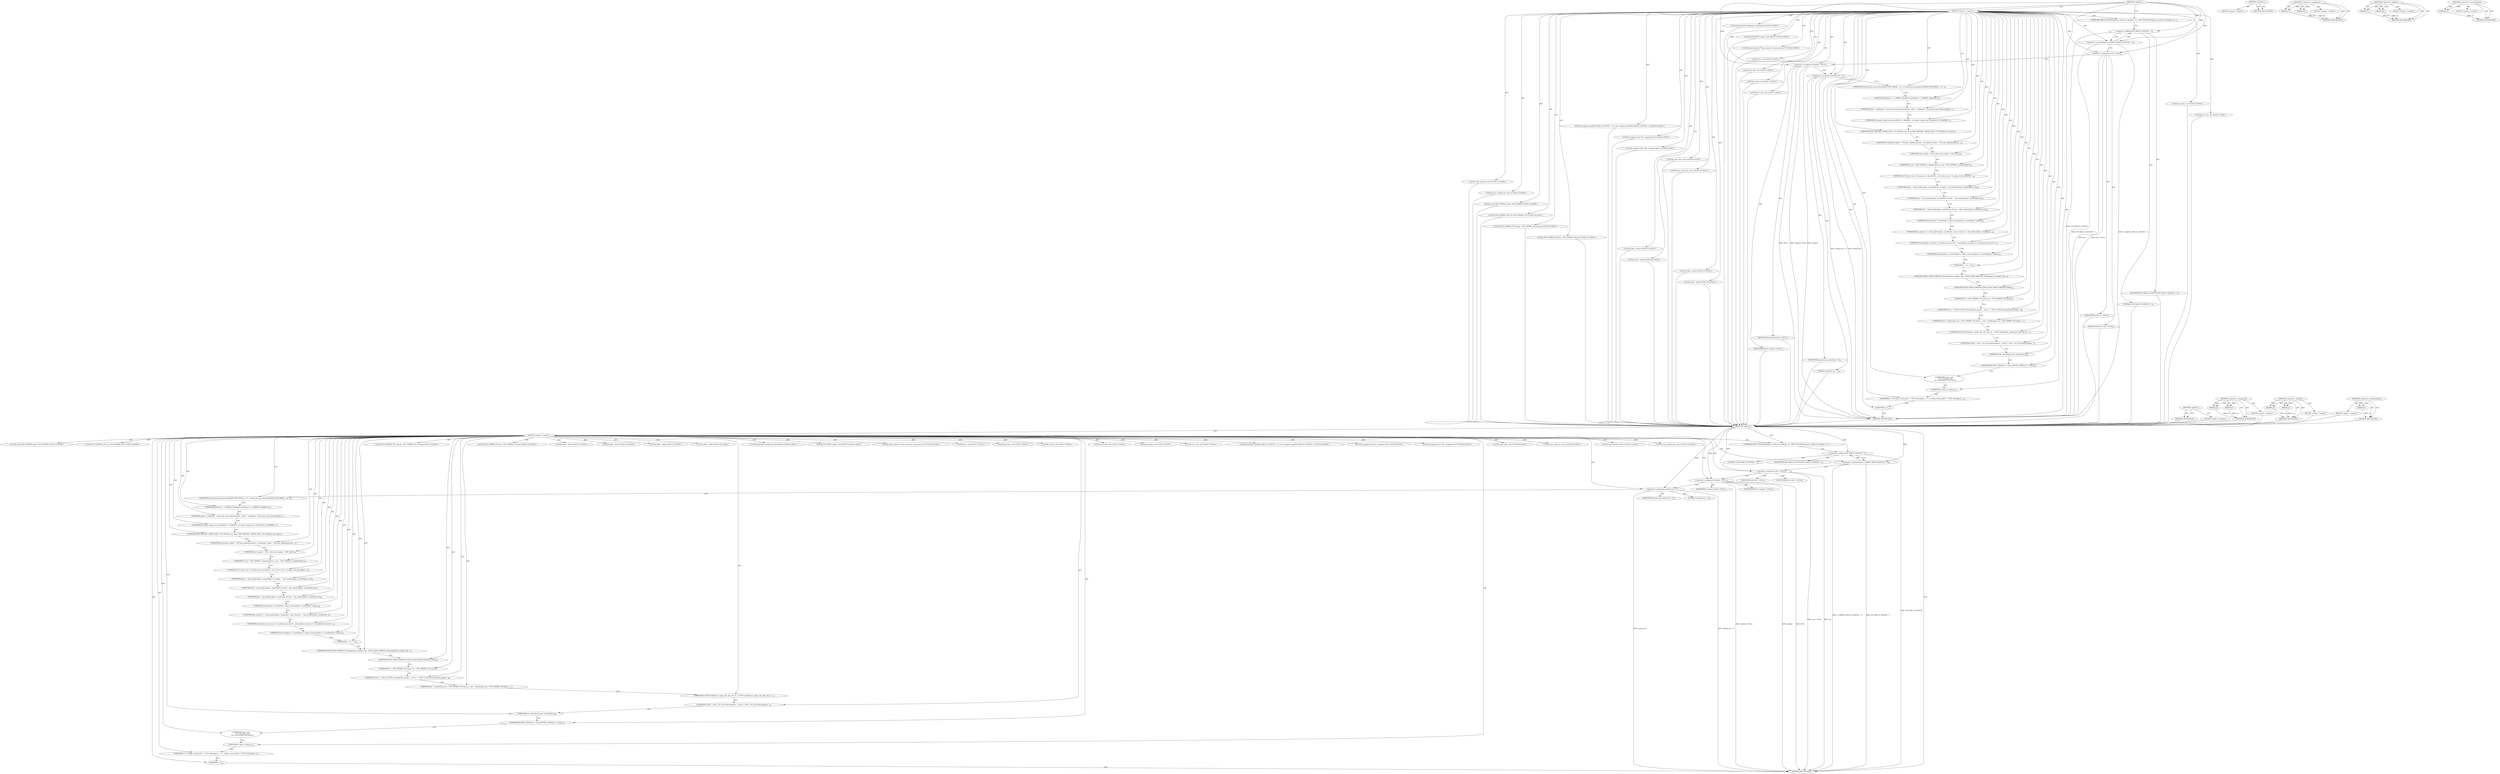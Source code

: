 digraph "&lt;operator&gt;.arrayInitializer" {
vulnerable_6 [label=<(METHOD,&lt;global&gt;)<SUB>1</SUB>>];
vulnerable_7 [label=<(BLOCK,&lt;empty&gt;,&lt;empty&gt;)<SUB>1</SUB>>];
vulnerable_8 [label=<(UNKNOWN,PHP_FUNCTION(openssl_seal)
{
	zval *pubkeys, *p...,PHP_FUNCTION(openssl_seal)
{
	zval *pubkeys, *p...)<SUB>1</SUB>>];
vulnerable_9 [label="<(LOCAL,HashTable* pubkeysht: HashTable*)<SUB>4</SUB>>"];
vulnerable_10 [label="<(LOCAL,EVP_PKEY** pkeys: EVP_PKEY**)<SUB>5</SUB>>"];
vulnerable_11 [label="<(LOCAL,zend_resource** key_resources: zend_resource**)<SUB>6</SUB>>"];
vulnerable_12 [label="<(LOCAL,int i: int)<SUB>7</SUB>>"];
vulnerable_13 [label="<(LOCAL,int len1: int)<SUB>7</SUB>>"];
vulnerable_14 [label="<(LOCAL,int len2: int)<SUB>7</SUB>>"];
vulnerable_15 [label="<(LOCAL,int* eksl: int*)<SUB>7</SUB>>"];
vulnerable_16 [label="<(LOCAL,int nkeys: int)<SUB>7</SUB>>"];
vulnerable_17 [label="<(LOCAL,int iv_len: int)<SUB>7</SUB>>"];
vulnerable_18 [label="<(LOCAL,unsigned char[EVP_MAX_IV_LENGTH + 1] iv_buf: unsigned char[EVP_MAX_IV_LENGTH + 1])<SUB>8</SUB>>"];
vulnerable_19 [label="<(LOCAL,unsigned char* buf: unsigned char*)<SUB>8</SUB>>"];
vulnerable_20 [label="<(LOCAL,unsigned char** eks: unsigned char**)<SUB>8</SUB>>"];
vulnerable_21 [label=<(&lt;operator&gt;.arrayInitializer,iv_buf[EVP_MAX_IV_LENGTH + 1])<SUB>8</SUB>>];
vulnerable_22 [label=<(&lt;operator&gt;.addition,EVP_MAX_IV_LENGTH + 1)<SUB>8</SUB>>];
vulnerable_23 [label=<(IDENTIFIER,EVP_MAX_IV_LENGTH,EVP_MAX_IV_LENGTH + 1)<SUB>8</SUB>>];
vulnerable_24 [label=<(LITERAL,1,EVP_MAX_IV_LENGTH + 1)<SUB>8</SUB>>];
vulnerable_25 [label=<(&lt;operator&gt;.assignment,*buf = NULL)<SUB>8</SUB>>];
vulnerable_26 [label=<(IDENTIFIER,buf,*buf = NULL)<SUB>8</SUB>>];
vulnerable_27 [label=<(IDENTIFIER,NULL,*buf = NULL)<SUB>8</SUB>>];
vulnerable_28 [label="<(LOCAL,char* data: char*)<SUB>9</SUB>>"];
vulnerable_29 [label="<(LOCAL,size_t data_len: size_t)<SUB>10</SUB>>"];
vulnerable_30 [label="<(LOCAL,char* method: char*)<SUB>11</SUB>>"];
vulnerable_31 [label=<(&lt;operator&gt;.assignment,*method =NULL)<SUB>11</SUB>>];
vulnerable_32 [label=<(IDENTIFIER,method,*method =NULL)<SUB>11</SUB>>];
vulnerable_33 [label=<(IDENTIFIER,NULL,*method =NULL)<SUB>11</SUB>>];
vulnerable_34 [label="<(LOCAL,size_t method_len: size_t)<SUB>12</SUB>>"];
vulnerable_35 [label=<(&lt;operator&gt;.assignment,method_len = 0)<SUB>12</SUB>>];
vulnerable_36 [label=<(IDENTIFIER,method_len,method_len = 0)<SUB>12</SUB>>];
vulnerable_37 [label=<(LITERAL,0,method_len = 0)<SUB>12</SUB>>];
vulnerable_38 [label="<(LOCAL,const EVP_CIPHER* cipher: EVP_CIPHER*)<SUB>13</SUB>>"];
vulnerable_39 [label="<(LOCAL,EVP_CIPHER_CTX* ctx: EVP_CIPHER_CTX*)<SUB>14</SUB>>"];
vulnerable_40 [label=<(UNKNOWN,if (zend_parse_parameters(ZEND_NUM_ARGS(), &quot;sz/...,if (zend_parse_parameters(ZEND_NUM_ARGS(), &quot;sz/...)<SUB>16</SUB>>];
vulnerable_41 [label=<(UNKNOWN,pubkeysht = Z_ARRVAL_P(pubkeys);,pubkeysht = Z_ARRVAL_P(pubkeys);)<SUB>20</SUB>>];
vulnerable_42 [label=<(UNKNOWN,nkeys = pubkeysht ? zend_hash_num_elements(pubk...,nkeys = pubkeysht ? zend_hash_num_elements(pubk...)<SUB>21</SUB>>];
vulnerable_43 [label=<(UNKNOWN,if (!nkeys) {
		php_error_docref(NULL, E_WARNIN...,if (!nkeys) {
		php_error_docref(NULL, E_WARNIN...)<SUB>22</SUB>>];
vulnerable_44 [label=<(UNKNOWN,PHP_OPENSSL_CHECK_SIZE_T_TO_INT(data_len, data);,PHP_OPENSSL_CHECK_SIZE_T_TO_INT(data_len, data);)<SUB>27</SUB>>];
vulnerable_45 [label=<(UNKNOWN,if (method) {
		cipher = EVP_get_cipherbyname(m...,if (method) {
		cipher = EVP_get_cipherbyname(m...)<SUB>29</SUB>>];
vulnerable_46 [label=<(UNKNOWN,else {
		cipher = EVP_rc4();
	},else {
		cipher = EVP_rc4();
	})<SUB>35</SUB>>];
vulnerable_47 [label=<(UNKNOWN,iv_len = EVP_CIPHER_iv_length(cipher);,iv_len = EVP_CIPHER_iv_length(cipher);)<SUB>39</SUB>>];
vulnerable_48 [label=<(UNKNOWN,if (!iv &amp;&amp; iv_len &gt; 0) {
		php_error_docref(NUL...,if (!iv &amp;&amp; iv_len &gt; 0) {
		php_error_docref(NUL...)<SUB>40</SUB>>];
vulnerable_49 [label=<(UNKNOWN,pkeys = safe_emalloc(nkeys, sizeof(*pkeys), 0);,pkeys = safe_emalloc(nkeys, sizeof(*pkeys), 0);)<SUB>46</SUB>>];
vulnerable_50 [label=<(UNKNOWN,eksl = safe_emalloc(nkeys, sizeof(*eksl), 0);,eksl = safe_emalloc(nkeys, sizeof(*eksl), 0);)<SUB>47</SUB>>];
vulnerable_51 [label=<(UNKNOWN,eks = safe_emalloc(nkeys, sizeof(*eks), 0);,eks = safe_emalloc(nkeys, sizeof(*eks), 0);)<SUB>48</SUB>>];
vulnerable_52 [label=<(UNKNOWN,memset(eks, 0, sizeof(*eks) * nkeys);,memset(eks, 0, sizeof(*eks) * nkeys);)<SUB>49</SUB>>];
vulnerable_53 [label=<(UNKNOWN,key_resources = safe_emalloc(nkeys, sizeof(zend...,key_resources = safe_emalloc(nkeys, sizeof(zend...)<SUB>50</SUB>>];
vulnerable_54 [label=<(UNKNOWN,memset(key_resources, 0, sizeof(zend_resource*)...,memset(key_resources, 0, sizeof(zend_resource*)...)<SUB>51</SUB>>];
vulnerable_55 [label=<(UNKNOWN,memset(pkeys, 0, sizeof(*pkeys) * nkeys);,memset(pkeys, 0, sizeof(*pkeys) * nkeys);)<SUB>52</SUB>>];
vulnerable_56 [label=<(UNKNOWN,i = 0;,i = 0;)<SUB>55</SUB>>];
vulnerable_57 [label=<(UNKNOWN,ZEND_HASH_FOREACH_VAL(pubkeysht, pubkey) {
		pk...,ZEND_HASH_FOREACH_VAL(pubkeysht, pubkey) {
		pk...)<SUB>56</SUB>>];
vulnerable_58 [label=<(UNKNOWN,ZEND_HASH_FOREACH_END();,ZEND_HASH_FOREACH_END();)<SUB>65</SUB>>];
vulnerable_59 [label=<(UNKNOWN,ctx = EVP_CIPHER_CTX_new();,ctx = EVP_CIPHER_CTX_new();)<SUB>67</SUB>>];
vulnerable_60 [label=<(UNKNOWN,if (ctx == NULL || !EVP_EncryptInit(ctx,cipher,...,if (ctx == NULL || !EVP_EncryptInit(ctx,cipher,...)<SUB>68</SUB>>];
vulnerable_61 [label=<(UNKNOWN,buf = emalloc(data_len + EVP_CIPHER_CTX_block_s...,buf = emalloc(data_len + EVP_CIPHER_CTX_block_s...)<SUB>75</SUB>>];
vulnerable_62 [label="<(LOCAL,EVP_CIPHER_CTX_cleanup : EVP_CIPHER_CTX_cleanup)<SUB>76</SUB>>"];
vulnerable_63 [label=<(UNKNOWN,if (!EVP_SealInit(ctx, cipher, eks, eksl, &amp;iv_b...,if (!EVP_SealInit(ctx, cipher, eks, eksl, &amp;iv_b...)<SUB>78</SUB>>];
vulnerable_64 [label=<(UNKNOWN,if (len1 + len2 &gt; 0) {
		zval_dtor(sealdata);
	...,if (len1 + len2 &gt; 0) {
		zval_dtor(sealdata);
	...)<SUB>87</SUB>>];
vulnerable_65 [label=<(UNKNOWN,else {
		efree(buf);
	},else {
		efree(buf);
	})<SUB>106</SUB>>];
vulnerable_66 [label=<(UNKNOWN,RETVAL_LONG(len1 + len2);,RETVAL_LONG(len1 + len2);)<SUB>109</SUB>>];
vulnerable_67 [label="<(LOCAL,EVP_CIPHER_CTX_free : EVP_CIPHER_CTX_free)<SUB>110</SUB>>"];
vulnerable_68 [label="<(UNKNOWN,clean_exit:
	for (i=0;,clean_exit:
	for (i=0;)<SUB>112</SUB>>"];
vulnerable_69 [label=<(UNKNOWN,i&lt;nkeys;,i&lt;nkeys;)<SUB>113</SUB>>];
vulnerable_70 [label=<(UNKNOWN,i++) {
		if (key_resources[i] == NULL &amp;&amp; pkeys[...,i++) {
		if (key_resources[i] == NULL &amp;&amp; pkeys[...)<SUB>113</SUB>>];
vulnerable_71 [label="<(LOCAL,efree : efree)<SUB>121</SUB>>"];
vulnerable_72 [label="<(LOCAL,efree : efree)<SUB>122</SUB>>"];
vulnerable_73 [label="<(LOCAL,efree : efree)<SUB>123</SUB>>"];
vulnerable_74 [label="<(LOCAL,efree : efree)<SUB>124</SUB>>"];
vulnerable_75 [label=<(UNKNOWN,},})<SUB>125</SUB>>];
vulnerable_76 [label=<(METHOD_RETURN,ANY)<SUB>1</SUB>>];
vulnerable_111 [label=<(METHOD,&lt;global&gt;)<SUB>1</SUB>>];
vulnerable_112 [label=<(BLOCK,&lt;empty&gt;,&lt;empty&gt;)>];
vulnerable_113 [label=<(METHOD_RETURN,ANY)>];
vulnerable_126 [label=<(METHOD,&lt;operator&gt;.assignment)>];
vulnerable_127 [label=<(PARAM,p1)>];
vulnerable_128 [label=<(PARAM,p2)>];
vulnerable_129 [label=<(BLOCK,&lt;empty&gt;,&lt;empty&gt;)>];
vulnerable_130 [label=<(METHOD_RETURN,ANY)>];
vulnerable_121 [label=<(METHOD,&lt;operator&gt;.addition)>];
vulnerable_122 [label=<(PARAM,p1)>];
vulnerable_123 [label=<(PARAM,p2)>];
vulnerable_124 [label=<(BLOCK,&lt;empty&gt;,&lt;empty&gt;)>];
vulnerable_125 [label=<(METHOD_RETURN,ANY)>];
vulnerable_117 [label=<(METHOD,&lt;operator&gt;.arrayInitializer)>];
vulnerable_118 [label=<(PARAM,p1)>];
vulnerable_119 [label=<(BLOCK,&lt;empty&gt;,&lt;empty&gt;)>];
vulnerable_120 [label=<(METHOD_RETURN,ANY)>];
fixed_6 [label=<(METHOD,&lt;global&gt;)<SUB>1</SUB>>];
fixed_7 [label=<(BLOCK,&lt;empty&gt;,&lt;empty&gt;)<SUB>1</SUB>>];
fixed_8 [label=<(UNKNOWN,PHP_FUNCTION(openssl_seal)
{
	zval *pubkeys, *p...,PHP_FUNCTION(openssl_seal)
{
	zval *pubkeys, *p...)<SUB>1</SUB>>];
fixed_9 [label="<(LOCAL,HashTable* pubkeysht: HashTable*)<SUB>4</SUB>>"];
fixed_10 [label="<(LOCAL,EVP_PKEY** pkeys: EVP_PKEY**)<SUB>5</SUB>>"];
fixed_11 [label="<(LOCAL,zend_resource** key_resources: zend_resource**)<SUB>6</SUB>>"];
fixed_12 [label="<(LOCAL,int i: int)<SUB>7</SUB>>"];
fixed_13 [label="<(LOCAL,int len1: int)<SUB>7</SUB>>"];
fixed_14 [label="<(LOCAL,int len2: int)<SUB>7</SUB>>"];
fixed_15 [label="<(LOCAL,int* eksl: int*)<SUB>7</SUB>>"];
fixed_16 [label="<(LOCAL,int nkeys: int)<SUB>7</SUB>>"];
fixed_17 [label="<(LOCAL,int iv_len: int)<SUB>7</SUB>>"];
fixed_18 [label="<(LOCAL,unsigned char[EVP_MAX_IV_LENGTH + 1] iv_buf: unsigned char[EVP_MAX_IV_LENGTH + 1])<SUB>8</SUB>>"];
fixed_19 [label="<(LOCAL,unsigned char* buf: unsigned char*)<SUB>8</SUB>>"];
fixed_20 [label="<(LOCAL,unsigned char** eks: unsigned char**)<SUB>8</SUB>>"];
fixed_21 [label=<(&lt;operator&gt;.arrayInitializer,iv_buf[EVP_MAX_IV_LENGTH + 1])<SUB>8</SUB>>];
fixed_22 [label=<(&lt;operator&gt;.addition,EVP_MAX_IV_LENGTH + 1)<SUB>8</SUB>>];
fixed_23 [label=<(IDENTIFIER,EVP_MAX_IV_LENGTH,EVP_MAX_IV_LENGTH + 1)<SUB>8</SUB>>];
fixed_24 [label=<(LITERAL,1,EVP_MAX_IV_LENGTH + 1)<SUB>8</SUB>>];
fixed_25 [label=<(&lt;operator&gt;.assignment,*buf = NULL)<SUB>8</SUB>>];
fixed_26 [label=<(IDENTIFIER,buf,*buf = NULL)<SUB>8</SUB>>];
fixed_27 [label=<(IDENTIFIER,NULL,*buf = NULL)<SUB>8</SUB>>];
fixed_28 [label="<(LOCAL,char* data: char*)<SUB>9</SUB>>"];
fixed_29 [label="<(LOCAL,size_t data_len: size_t)<SUB>10</SUB>>"];
fixed_30 [label="<(LOCAL,char* method: char*)<SUB>11</SUB>>"];
fixed_31 [label=<(&lt;operator&gt;.assignment,*method =NULL)<SUB>11</SUB>>];
fixed_32 [label=<(IDENTIFIER,method,*method =NULL)<SUB>11</SUB>>];
fixed_33 [label=<(IDENTIFIER,NULL,*method =NULL)<SUB>11</SUB>>];
fixed_34 [label="<(LOCAL,size_t method_len: size_t)<SUB>12</SUB>>"];
fixed_35 [label=<(&lt;operator&gt;.assignment,method_len = 0)<SUB>12</SUB>>];
fixed_36 [label=<(IDENTIFIER,method_len,method_len = 0)<SUB>12</SUB>>];
fixed_37 [label=<(LITERAL,0,method_len = 0)<SUB>12</SUB>>];
fixed_38 [label="<(LOCAL,const EVP_CIPHER* cipher: EVP_CIPHER*)<SUB>13</SUB>>"];
fixed_39 [label="<(LOCAL,EVP_CIPHER_CTX* ctx: EVP_CIPHER_CTX*)<SUB>14</SUB>>"];
fixed_40 [label=<(UNKNOWN,if (zend_parse_parameters(ZEND_NUM_ARGS(), &quot;sz/...,if (zend_parse_parameters(ZEND_NUM_ARGS(), &quot;sz/...)<SUB>16</SUB>>];
fixed_41 [label=<(UNKNOWN,pubkeysht = Z_ARRVAL_P(pubkeys);,pubkeysht = Z_ARRVAL_P(pubkeys);)<SUB>20</SUB>>];
fixed_42 [label=<(UNKNOWN,nkeys = pubkeysht ? zend_hash_num_elements(pubk...,nkeys = pubkeysht ? zend_hash_num_elements(pubk...)<SUB>21</SUB>>];
fixed_43 [label=<(UNKNOWN,if (!nkeys) {
		php_error_docref(NULL, E_WARNIN...,if (!nkeys) {
		php_error_docref(NULL, E_WARNIN...)<SUB>22</SUB>>];
fixed_44 [label=<(UNKNOWN,PHP_OPENSSL_CHECK_SIZE_T_TO_INT(data_len, data);,PHP_OPENSSL_CHECK_SIZE_T_TO_INT(data_len, data);)<SUB>27</SUB>>];
fixed_45 [label=<(UNKNOWN,if (method) {
		cipher = EVP_get_cipherbyname(m...,if (method) {
		cipher = EVP_get_cipherbyname(m...)<SUB>29</SUB>>];
fixed_46 [label=<(UNKNOWN,else {
		cipher = EVP_rc4();
	},else {
		cipher = EVP_rc4();
	})<SUB>35</SUB>>];
fixed_47 [label=<(UNKNOWN,iv_len = EVP_CIPHER_iv_length(cipher);,iv_len = EVP_CIPHER_iv_length(cipher);)<SUB>39</SUB>>];
fixed_48 [label=<(UNKNOWN,if (!iv &amp;&amp; iv_len &gt; 0) {
		php_error_docref(NUL...,if (!iv &amp;&amp; iv_len &gt; 0) {
		php_error_docref(NUL...)<SUB>40</SUB>>];
fixed_49 [label=<(UNKNOWN,pkeys = safe_emalloc(nkeys, sizeof(*pkeys), 0);,pkeys = safe_emalloc(nkeys, sizeof(*pkeys), 0);)<SUB>46</SUB>>];
fixed_50 [label=<(UNKNOWN,eksl = safe_emalloc(nkeys, sizeof(*eksl), 0);,eksl = safe_emalloc(nkeys, sizeof(*eksl), 0);)<SUB>47</SUB>>];
fixed_51 [label=<(UNKNOWN,eks = safe_emalloc(nkeys, sizeof(*eks), 0);,eks = safe_emalloc(nkeys, sizeof(*eks), 0);)<SUB>48</SUB>>];
fixed_52 [label=<(UNKNOWN,memset(eks, 0, sizeof(*eks) * nkeys);,memset(eks, 0, sizeof(*eks) * nkeys);)<SUB>49</SUB>>];
fixed_53 [label=<(UNKNOWN,key_resources = safe_emalloc(nkeys, sizeof(zend...,key_resources = safe_emalloc(nkeys, sizeof(zend...)<SUB>50</SUB>>];
fixed_54 [label=<(UNKNOWN,memset(key_resources, 0, sizeof(zend_resource*)...,memset(key_resources, 0, sizeof(zend_resource*)...)<SUB>51</SUB>>];
fixed_55 [label=<(UNKNOWN,memset(pkeys, 0, sizeof(*pkeys) * nkeys);,memset(pkeys, 0, sizeof(*pkeys) * nkeys);)<SUB>52</SUB>>];
fixed_56 [label=<(UNKNOWN,i = 0;,i = 0;)<SUB>55</SUB>>];
fixed_57 [label=<(UNKNOWN,ZEND_HASH_FOREACH_VAL(pubkeysht, pubkey) {
		pk...,ZEND_HASH_FOREACH_VAL(pubkeysht, pubkey) {
		pk...)<SUB>56</SUB>>];
fixed_58 [label=<(UNKNOWN,ZEND_HASH_FOREACH_END();,ZEND_HASH_FOREACH_END();)<SUB>65</SUB>>];
fixed_59 [label=<(UNKNOWN,ctx = EVP_CIPHER_CTX_new();,ctx = EVP_CIPHER_CTX_new();)<SUB>67</SUB>>];
fixed_60 [label=<(UNKNOWN,if (ctx == NULL || !EVP_EncryptInit(ctx,cipher,...,if (ctx == NULL || !EVP_EncryptInit(ctx,cipher,...)<SUB>68</SUB>>];
fixed_61 [label=<(UNKNOWN,buf = emalloc(data_len + EVP_CIPHER_CTX_block_s...,buf = emalloc(data_len + EVP_CIPHER_CTX_block_s...)<SUB>75</SUB>>];
fixed_62 [label="<(LOCAL,EVP_CIPHER_CTX_cleanup : EVP_CIPHER_CTX_cleanup)<SUB>76</SUB>>"];
fixed_63 [label=<(UNKNOWN,if (EVP_SealInit(ctx, cipher, eks, eksl, &amp;iv_bu...,if (EVP_SealInit(ctx, cipher, eks, eksl, &amp;iv_bu...)<SUB>78</SUB>>];
fixed_64 [label=<(UNKNOWN,if (len1 + len2 &gt; 0) {
		zval_dtor(sealdata);
	...,if (len1 + len2 &gt; 0) {
		zval_dtor(sealdata);
	...)<SUB>87</SUB>>];
fixed_65 [label=<(UNKNOWN,else {
		efree(buf);
	},else {
		efree(buf);
	})<SUB>106</SUB>>];
fixed_66 [label=<(UNKNOWN,RETVAL_LONG(len1 + len2);,RETVAL_LONG(len1 + len2);)<SUB>109</SUB>>];
fixed_67 [label="<(LOCAL,EVP_CIPHER_CTX_free : EVP_CIPHER_CTX_free)<SUB>110</SUB>>"];
fixed_68 [label="<(UNKNOWN,clean_exit:
	for (i=0;,clean_exit:
	for (i=0;)<SUB>112</SUB>>"];
fixed_69 [label=<(UNKNOWN,i&lt;nkeys;,i&lt;nkeys;)<SUB>113</SUB>>];
fixed_70 [label=<(UNKNOWN,i++) {
		if (key_resources[i] == NULL &amp;&amp; pkeys[...,i++) {
		if (key_resources[i] == NULL &amp;&amp; pkeys[...)<SUB>113</SUB>>];
fixed_71 [label="<(LOCAL,efree : efree)<SUB>121</SUB>>"];
fixed_72 [label="<(LOCAL,efree : efree)<SUB>122</SUB>>"];
fixed_73 [label="<(LOCAL,efree : efree)<SUB>123</SUB>>"];
fixed_74 [label="<(LOCAL,efree : efree)<SUB>124</SUB>>"];
fixed_75 [label=<(UNKNOWN,},})<SUB>125</SUB>>];
fixed_76 [label=<(METHOD_RETURN,ANY)<SUB>1</SUB>>];
fixed_111 [label=<(METHOD,&lt;global&gt;)<SUB>1</SUB>>];
fixed_112 [label=<(BLOCK,&lt;empty&gt;,&lt;empty&gt;)>];
fixed_113 [label=<(METHOD_RETURN,ANY)>];
fixed_126 [label=<(METHOD,&lt;operator&gt;.assignment)>];
fixed_127 [label=<(PARAM,p1)>];
fixed_128 [label=<(PARAM,p2)>];
fixed_129 [label=<(BLOCK,&lt;empty&gt;,&lt;empty&gt;)>];
fixed_130 [label=<(METHOD_RETURN,ANY)>];
fixed_121 [label=<(METHOD,&lt;operator&gt;.addition)>];
fixed_122 [label=<(PARAM,p1)>];
fixed_123 [label=<(PARAM,p2)>];
fixed_124 [label=<(BLOCK,&lt;empty&gt;,&lt;empty&gt;)>];
fixed_125 [label=<(METHOD_RETURN,ANY)>];
fixed_117 [label=<(METHOD,&lt;operator&gt;.arrayInitializer)>];
fixed_118 [label=<(PARAM,p1)>];
fixed_119 [label=<(BLOCK,&lt;empty&gt;,&lt;empty&gt;)>];
fixed_120 [label=<(METHOD_RETURN,ANY)>];
vulnerable_6 -> vulnerable_7  [key=0, label="AST: "];
vulnerable_6 -> vulnerable_76  [key=0, label="AST: "];
vulnerable_6 -> vulnerable_8  [key=0, label="CFG: "];
vulnerable_6 -> vulnerable_25  [key=0, label="DDG: "];
vulnerable_6 -> vulnerable_31  [key=0, label="DDG: "];
vulnerable_6 -> vulnerable_35  [key=0, label="DDG: "];
vulnerable_6 -> vulnerable_21  [key=0, label="DDG: "];
vulnerable_6 -> vulnerable_22  [key=0, label="DDG: "];
vulnerable_7 -> vulnerable_8  [key=0, label="AST: "];
vulnerable_7 -> vulnerable_9  [key=0, label="AST: "];
vulnerable_7 -> vulnerable_10  [key=0, label="AST: "];
vulnerable_7 -> vulnerable_11  [key=0, label="AST: "];
vulnerable_7 -> vulnerable_12  [key=0, label="AST: "];
vulnerable_7 -> vulnerable_13  [key=0, label="AST: "];
vulnerable_7 -> vulnerable_14  [key=0, label="AST: "];
vulnerable_7 -> vulnerable_15  [key=0, label="AST: "];
vulnerable_7 -> vulnerable_16  [key=0, label="AST: "];
vulnerable_7 -> vulnerable_17  [key=0, label="AST: "];
vulnerable_7 -> vulnerable_18  [key=0, label="AST: "];
vulnerable_7 -> vulnerable_19  [key=0, label="AST: "];
vulnerable_7 -> vulnerable_20  [key=0, label="AST: "];
vulnerable_7 -> vulnerable_21  [key=0, label="AST: "];
vulnerable_7 -> vulnerable_25  [key=0, label="AST: "];
vulnerable_7 -> vulnerable_28  [key=0, label="AST: "];
vulnerable_7 -> vulnerable_29  [key=0, label="AST: "];
vulnerable_7 -> vulnerable_30  [key=0, label="AST: "];
vulnerable_7 -> vulnerable_31  [key=0, label="AST: "];
vulnerable_7 -> vulnerable_34  [key=0, label="AST: "];
vulnerable_7 -> vulnerable_35  [key=0, label="AST: "];
vulnerable_7 -> vulnerable_38  [key=0, label="AST: "];
vulnerable_7 -> vulnerable_39  [key=0, label="AST: "];
vulnerable_7 -> vulnerable_40  [key=0, label="AST: "];
vulnerable_7 -> vulnerable_41  [key=0, label="AST: "];
vulnerable_7 -> vulnerable_42  [key=0, label="AST: "];
vulnerable_7 -> vulnerable_43  [key=0, label="AST: "];
vulnerable_7 -> vulnerable_44  [key=0, label="AST: "];
vulnerable_7 -> vulnerable_45  [key=0, label="AST: "];
vulnerable_7 -> vulnerable_46  [key=0, label="AST: "];
vulnerable_7 -> vulnerable_47  [key=0, label="AST: "];
vulnerable_7 -> vulnerable_48  [key=0, label="AST: "];
vulnerable_7 -> vulnerable_49  [key=0, label="AST: "];
vulnerable_7 -> vulnerable_50  [key=0, label="AST: "];
vulnerable_7 -> vulnerable_51  [key=0, label="AST: "];
vulnerable_7 -> vulnerable_52  [key=0, label="AST: "];
vulnerable_7 -> vulnerable_53  [key=0, label="AST: "];
vulnerable_7 -> vulnerable_54  [key=0, label="AST: "];
vulnerable_7 -> vulnerable_55  [key=0, label="AST: "];
vulnerable_7 -> vulnerable_56  [key=0, label="AST: "];
vulnerable_7 -> vulnerable_57  [key=0, label="AST: "];
vulnerable_7 -> vulnerable_58  [key=0, label="AST: "];
vulnerable_7 -> vulnerable_59  [key=0, label="AST: "];
vulnerable_7 -> vulnerable_60  [key=0, label="AST: "];
vulnerable_7 -> vulnerable_61  [key=0, label="AST: "];
vulnerable_7 -> vulnerable_62  [key=0, label="AST: "];
vulnerable_7 -> vulnerable_63  [key=0, label="AST: "];
vulnerable_7 -> vulnerable_64  [key=0, label="AST: "];
vulnerable_7 -> vulnerable_65  [key=0, label="AST: "];
vulnerable_7 -> vulnerable_66  [key=0, label="AST: "];
vulnerable_7 -> vulnerable_67  [key=0, label="AST: "];
vulnerable_7 -> vulnerable_68  [key=0, label="AST: "];
vulnerable_7 -> vulnerable_69  [key=0, label="AST: "];
vulnerable_7 -> vulnerable_70  [key=0, label="AST: "];
vulnerable_7 -> vulnerable_71  [key=0, label="AST: "];
vulnerable_7 -> vulnerable_72  [key=0, label="AST: "];
vulnerable_7 -> vulnerable_73  [key=0, label="AST: "];
vulnerable_7 -> vulnerable_74  [key=0, label="AST: "];
vulnerable_7 -> vulnerable_75  [key=0, label="AST: "];
vulnerable_8 -> vulnerable_22  [key=0, label="CFG: "];
vulnerable_21 -> vulnerable_22  [key=0, label="AST: "];
vulnerable_21 -> vulnerable_25  [key=0, label="CFG: "];
vulnerable_21 -> vulnerable_76  [key=0, label="DDG: EVP_MAX_IV_LENGTH + 1"];
vulnerable_21 -> vulnerable_76  [key=1, label="DDG: iv_buf[EVP_MAX_IV_LENGTH + 1]"];
vulnerable_22 -> vulnerable_23  [key=0, label="AST: "];
vulnerable_22 -> vulnerable_24  [key=0, label="AST: "];
vulnerable_22 -> vulnerable_21  [key=0, label="CFG: "];
vulnerable_22 -> vulnerable_76  [key=0, label="DDG: EVP_MAX_IV_LENGTH"];
vulnerable_25 -> vulnerable_26  [key=0, label="AST: "];
vulnerable_25 -> vulnerable_27  [key=0, label="AST: "];
vulnerable_25 -> vulnerable_31  [key=0, label="CFG: "];
vulnerable_25 -> vulnerable_76  [key=0, label="DDG: buf"];
vulnerable_25 -> vulnerable_76  [key=1, label="DDG: *buf = NULL"];
vulnerable_31 -> vulnerable_32  [key=0, label="AST: "];
vulnerable_31 -> vulnerable_33  [key=0, label="AST: "];
vulnerable_31 -> vulnerable_35  [key=0, label="CFG: "];
vulnerable_31 -> vulnerable_76  [key=0, label="DDG: method"];
vulnerable_31 -> vulnerable_76  [key=1, label="DDG: NULL"];
vulnerable_31 -> vulnerable_76  [key=2, label="DDG: *method =NULL"];
vulnerable_35 -> vulnerable_36  [key=0, label="AST: "];
vulnerable_35 -> vulnerable_37  [key=0, label="AST: "];
vulnerable_35 -> vulnerable_40  [key=0, label="CFG: "];
vulnerable_35 -> vulnerable_76  [key=0, label="DDG: method_len"];
vulnerable_35 -> vulnerable_76  [key=1, label="DDG: method_len = 0"];
vulnerable_40 -> vulnerable_41  [key=0, label="CFG: "];
vulnerable_41 -> vulnerable_42  [key=0, label="CFG: "];
vulnerable_42 -> vulnerable_43  [key=0, label="CFG: "];
vulnerable_43 -> vulnerable_44  [key=0, label="CFG: "];
vulnerable_44 -> vulnerable_45  [key=0, label="CFG: "];
vulnerable_45 -> vulnerable_46  [key=0, label="CFG: "];
vulnerable_46 -> vulnerable_47  [key=0, label="CFG: "];
vulnerable_47 -> vulnerable_48  [key=0, label="CFG: "];
vulnerable_48 -> vulnerable_49  [key=0, label="CFG: "];
vulnerable_49 -> vulnerable_50  [key=0, label="CFG: "];
vulnerable_50 -> vulnerable_51  [key=0, label="CFG: "];
vulnerable_51 -> vulnerable_52  [key=0, label="CFG: "];
vulnerable_52 -> vulnerable_53  [key=0, label="CFG: "];
vulnerable_53 -> vulnerable_54  [key=0, label="CFG: "];
vulnerable_54 -> vulnerable_55  [key=0, label="CFG: "];
vulnerable_55 -> vulnerable_56  [key=0, label="CFG: "];
vulnerable_56 -> vulnerable_57  [key=0, label="CFG: "];
vulnerable_57 -> vulnerable_58  [key=0, label="CFG: "];
vulnerable_58 -> vulnerable_59  [key=0, label="CFG: "];
vulnerable_59 -> vulnerable_60  [key=0, label="CFG: "];
vulnerable_60 -> vulnerable_61  [key=0, label="CFG: "];
vulnerable_61 -> vulnerable_63  [key=0, label="CFG: "];
vulnerable_63 -> vulnerable_64  [key=0, label="CFG: "];
vulnerable_64 -> vulnerable_65  [key=0, label="CFG: "];
vulnerable_65 -> vulnerable_66  [key=0, label="CFG: "];
vulnerable_66 -> vulnerable_68  [key=0, label="CFG: "];
vulnerable_68 -> vulnerable_69  [key=0, label="CFG: "];
vulnerable_69 -> vulnerable_70  [key=0, label="CFG: "];
vulnerable_70 -> vulnerable_75  [key=0, label="CFG: "];
vulnerable_75 -> vulnerable_76  [key=0, label="CFG: "];
vulnerable_111 -> vulnerable_112  [key=0, label="AST: "];
vulnerable_111 -> vulnerable_113  [key=0, label="AST: "];
vulnerable_111 -> vulnerable_113  [key=1, label="CFG: "];
vulnerable_126 -> vulnerable_127  [key=0, label="AST: "];
vulnerable_126 -> vulnerable_127  [key=1, label="DDG: "];
vulnerable_126 -> vulnerable_129  [key=0, label="AST: "];
vulnerable_126 -> vulnerable_128  [key=0, label="AST: "];
vulnerable_126 -> vulnerable_128  [key=1, label="DDG: "];
vulnerable_126 -> vulnerable_130  [key=0, label="AST: "];
vulnerable_126 -> vulnerable_130  [key=1, label="CFG: "];
vulnerable_127 -> vulnerable_130  [key=0, label="DDG: p1"];
vulnerable_128 -> vulnerable_130  [key=0, label="DDG: p2"];
vulnerable_121 -> vulnerable_122  [key=0, label="AST: "];
vulnerable_121 -> vulnerable_122  [key=1, label="DDG: "];
vulnerable_121 -> vulnerable_124  [key=0, label="AST: "];
vulnerable_121 -> vulnerable_123  [key=0, label="AST: "];
vulnerable_121 -> vulnerable_123  [key=1, label="DDG: "];
vulnerable_121 -> vulnerable_125  [key=0, label="AST: "];
vulnerable_121 -> vulnerable_125  [key=1, label="CFG: "];
vulnerable_122 -> vulnerable_125  [key=0, label="DDG: p1"];
vulnerable_123 -> vulnerable_125  [key=0, label="DDG: p2"];
vulnerable_117 -> vulnerable_118  [key=0, label="AST: "];
vulnerable_117 -> vulnerable_118  [key=1, label="DDG: "];
vulnerable_117 -> vulnerable_119  [key=0, label="AST: "];
vulnerable_117 -> vulnerable_120  [key=0, label="AST: "];
vulnerable_117 -> vulnerable_120  [key=1, label="CFG: "];
vulnerable_118 -> vulnerable_120  [key=0, label="DDG: p1"];
fixed_6 -> fixed_7  [key=0, label="AST: "];
fixed_6 -> fixed_76  [key=0, label="AST: "];
fixed_6 -> fixed_8  [key=0, label="CFG: "];
fixed_6 -> fixed_25  [key=0, label="DDG: "];
fixed_6 -> fixed_31  [key=0, label="DDG: "];
fixed_6 -> fixed_35  [key=0, label="DDG: "];
fixed_6 -> fixed_21  [key=0, label="DDG: "];
fixed_6 -> fixed_22  [key=0, label="DDG: "];
fixed_7 -> fixed_8  [key=0, label="AST: "];
fixed_7 -> fixed_9  [key=0, label="AST: "];
fixed_7 -> fixed_10  [key=0, label="AST: "];
fixed_7 -> fixed_11  [key=0, label="AST: "];
fixed_7 -> fixed_12  [key=0, label="AST: "];
fixed_7 -> fixed_13  [key=0, label="AST: "];
fixed_7 -> fixed_14  [key=0, label="AST: "];
fixed_7 -> fixed_15  [key=0, label="AST: "];
fixed_7 -> fixed_16  [key=0, label="AST: "];
fixed_7 -> fixed_17  [key=0, label="AST: "];
fixed_7 -> fixed_18  [key=0, label="AST: "];
fixed_7 -> fixed_19  [key=0, label="AST: "];
fixed_7 -> fixed_20  [key=0, label="AST: "];
fixed_7 -> fixed_21  [key=0, label="AST: "];
fixed_7 -> fixed_25  [key=0, label="AST: "];
fixed_7 -> fixed_28  [key=0, label="AST: "];
fixed_7 -> fixed_29  [key=0, label="AST: "];
fixed_7 -> fixed_30  [key=0, label="AST: "];
fixed_7 -> fixed_31  [key=0, label="AST: "];
fixed_7 -> fixed_34  [key=0, label="AST: "];
fixed_7 -> fixed_35  [key=0, label="AST: "];
fixed_7 -> fixed_38  [key=0, label="AST: "];
fixed_7 -> fixed_39  [key=0, label="AST: "];
fixed_7 -> fixed_40  [key=0, label="AST: "];
fixed_7 -> fixed_41  [key=0, label="AST: "];
fixed_7 -> fixed_42  [key=0, label="AST: "];
fixed_7 -> fixed_43  [key=0, label="AST: "];
fixed_7 -> fixed_44  [key=0, label="AST: "];
fixed_7 -> fixed_45  [key=0, label="AST: "];
fixed_7 -> fixed_46  [key=0, label="AST: "];
fixed_7 -> fixed_47  [key=0, label="AST: "];
fixed_7 -> fixed_48  [key=0, label="AST: "];
fixed_7 -> fixed_49  [key=0, label="AST: "];
fixed_7 -> fixed_50  [key=0, label="AST: "];
fixed_7 -> fixed_51  [key=0, label="AST: "];
fixed_7 -> fixed_52  [key=0, label="AST: "];
fixed_7 -> fixed_53  [key=0, label="AST: "];
fixed_7 -> fixed_54  [key=0, label="AST: "];
fixed_7 -> fixed_55  [key=0, label="AST: "];
fixed_7 -> fixed_56  [key=0, label="AST: "];
fixed_7 -> fixed_57  [key=0, label="AST: "];
fixed_7 -> fixed_58  [key=0, label="AST: "];
fixed_7 -> fixed_59  [key=0, label="AST: "];
fixed_7 -> fixed_60  [key=0, label="AST: "];
fixed_7 -> fixed_61  [key=0, label="AST: "];
fixed_7 -> fixed_62  [key=0, label="AST: "];
fixed_7 -> fixed_63  [key=0, label="AST: "];
fixed_7 -> fixed_64  [key=0, label="AST: "];
fixed_7 -> fixed_65  [key=0, label="AST: "];
fixed_7 -> fixed_66  [key=0, label="AST: "];
fixed_7 -> fixed_67  [key=0, label="AST: "];
fixed_7 -> fixed_68  [key=0, label="AST: "];
fixed_7 -> fixed_69  [key=0, label="AST: "];
fixed_7 -> fixed_70  [key=0, label="AST: "];
fixed_7 -> fixed_71  [key=0, label="AST: "];
fixed_7 -> fixed_72  [key=0, label="AST: "];
fixed_7 -> fixed_73  [key=0, label="AST: "];
fixed_7 -> fixed_74  [key=0, label="AST: "];
fixed_7 -> fixed_75  [key=0, label="AST: "];
fixed_8 -> fixed_22  [key=0, label="CFG: "];
fixed_9 -> vulnerable_6  [key=0];
fixed_10 -> vulnerable_6  [key=0];
fixed_11 -> vulnerable_6  [key=0];
fixed_12 -> vulnerable_6  [key=0];
fixed_13 -> vulnerable_6  [key=0];
fixed_14 -> vulnerable_6  [key=0];
fixed_15 -> vulnerable_6  [key=0];
fixed_16 -> vulnerable_6  [key=0];
fixed_17 -> vulnerable_6  [key=0];
fixed_18 -> vulnerable_6  [key=0];
fixed_19 -> vulnerable_6  [key=0];
fixed_20 -> vulnerable_6  [key=0];
fixed_21 -> fixed_22  [key=0, label="AST: "];
fixed_21 -> fixed_25  [key=0, label="CFG: "];
fixed_21 -> fixed_76  [key=0, label="DDG: EVP_MAX_IV_LENGTH + 1"];
fixed_21 -> fixed_76  [key=1, label="DDG: iv_buf[EVP_MAX_IV_LENGTH + 1]"];
fixed_22 -> fixed_23  [key=0, label="AST: "];
fixed_22 -> fixed_24  [key=0, label="AST: "];
fixed_22 -> fixed_21  [key=0, label="CFG: "];
fixed_22 -> fixed_76  [key=0, label="DDG: EVP_MAX_IV_LENGTH"];
fixed_23 -> vulnerable_6  [key=0];
fixed_24 -> vulnerable_6  [key=0];
fixed_25 -> fixed_26  [key=0, label="AST: "];
fixed_25 -> fixed_27  [key=0, label="AST: "];
fixed_25 -> fixed_31  [key=0, label="CFG: "];
fixed_25 -> fixed_76  [key=0, label="DDG: buf"];
fixed_25 -> fixed_76  [key=1, label="DDG: *buf = NULL"];
fixed_26 -> vulnerable_6  [key=0];
fixed_27 -> vulnerable_6  [key=0];
fixed_28 -> vulnerable_6  [key=0];
fixed_29 -> vulnerable_6  [key=0];
fixed_30 -> vulnerable_6  [key=0];
fixed_31 -> fixed_32  [key=0, label="AST: "];
fixed_31 -> fixed_33  [key=0, label="AST: "];
fixed_31 -> fixed_35  [key=0, label="CFG: "];
fixed_31 -> fixed_76  [key=0, label="DDG: method"];
fixed_31 -> fixed_76  [key=1, label="DDG: NULL"];
fixed_31 -> fixed_76  [key=2, label="DDG: *method =NULL"];
fixed_32 -> vulnerable_6  [key=0];
fixed_33 -> vulnerable_6  [key=0];
fixed_34 -> vulnerable_6  [key=0];
fixed_35 -> fixed_36  [key=0, label="AST: "];
fixed_35 -> fixed_37  [key=0, label="AST: "];
fixed_35 -> fixed_40  [key=0, label="CFG: "];
fixed_35 -> fixed_76  [key=0, label="DDG: method_len"];
fixed_35 -> fixed_76  [key=1, label="DDG: method_len = 0"];
fixed_36 -> vulnerable_6  [key=0];
fixed_37 -> vulnerable_6  [key=0];
fixed_38 -> vulnerable_6  [key=0];
fixed_39 -> vulnerable_6  [key=0];
fixed_40 -> fixed_41  [key=0, label="CFG: "];
fixed_41 -> fixed_42  [key=0, label="CFG: "];
fixed_42 -> fixed_43  [key=0, label="CFG: "];
fixed_43 -> fixed_44  [key=0, label="CFG: "];
fixed_44 -> fixed_45  [key=0, label="CFG: "];
fixed_45 -> fixed_46  [key=0, label="CFG: "];
fixed_46 -> fixed_47  [key=0, label="CFG: "];
fixed_47 -> fixed_48  [key=0, label="CFG: "];
fixed_48 -> fixed_49  [key=0, label="CFG: "];
fixed_49 -> fixed_50  [key=0, label="CFG: "];
fixed_50 -> fixed_51  [key=0, label="CFG: "];
fixed_51 -> fixed_52  [key=0, label="CFG: "];
fixed_52 -> fixed_53  [key=0, label="CFG: "];
fixed_53 -> fixed_54  [key=0, label="CFG: "];
fixed_54 -> fixed_55  [key=0, label="CFG: "];
fixed_55 -> fixed_56  [key=0, label="CFG: "];
fixed_56 -> fixed_57  [key=0, label="CFG: "];
fixed_57 -> fixed_58  [key=0, label="CFG: "];
fixed_58 -> fixed_59  [key=0, label="CFG: "];
fixed_59 -> fixed_60  [key=0, label="CFG: "];
fixed_60 -> fixed_61  [key=0, label="CFG: "];
fixed_61 -> fixed_63  [key=0, label="CFG: "];
fixed_62 -> vulnerable_6  [key=0];
fixed_63 -> fixed_64  [key=0, label="CFG: "];
fixed_64 -> fixed_65  [key=0, label="CFG: "];
fixed_65 -> fixed_66  [key=0, label="CFG: "];
fixed_66 -> fixed_68  [key=0, label="CFG: "];
fixed_67 -> vulnerable_6  [key=0];
fixed_68 -> fixed_69  [key=0, label="CFG: "];
fixed_69 -> fixed_70  [key=0, label="CFG: "];
fixed_70 -> fixed_75  [key=0, label="CFG: "];
fixed_71 -> vulnerable_6  [key=0];
fixed_72 -> vulnerable_6  [key=0];
fixed_73 -> vulnerable_6  [key=0];
fixed_74 -> vulnerable_6  [key=0];
fixed_75 -> fixed_76  [key=0, label="CFG: "];
fixed_76 -> vulnerable_6  [key=0];
fixed_111 -> fixed_112  [key=0, label="AST: "];
fixed_111 -> fixed_113  [key=0, label="AST: "];
fixed_111 -> fixed_113  [key=1, label="CFG: "];
fixed_112 -> vulnerable_6  [key=0];
fixed_113 -> vulnerable_6  [key=0];
fixed_126 -> fixed_127  [key=0, label="AST: "];
fixed_126 -> fixed_127  [key=1, label="DDG: "];
fixed_126 -> fixed_129  [key=0, label="AST: "];
fixed_126 -> fixed_128  [key=0, label="AST: "];
fixed_126 -> fixed_128  [key=1, label="DDG: "];
fixed_126 -> fixed_130  [key=0, label="AST: "];
fixed_126 -> fixed_130  [key=1, label="CFG: "];
fixed_127 -> fixed_130  [key=0, label="DDG: p1"];
fixed_128 -> fixed_130  [key=0, label="DDG: p2"];
fixed_129 -> vulnerable_6  [key=0];
fixed_130 -> vulnerable_6  [key=0];
fixed_121 -> fixed_122  [key=0, label="AST: "];
fixed_121 -> fixed_122  [key=1, label="DDG: "];
fixed_121 -> fixed_124  [key=0, label="AST: "];
fixed_121 -> fixed_123  [key=0, label="AST: "];
fixed_121 -> fixed_123  [key=1, label="DDG: "];
fixed_121 -> fixed_125  [key=0, label="AST: "];
fixed_121 -> fixed_125  [key=1, label="CFG: "];
fixed_122 -> fixed_125  [key=0, label="DDG: p1"];
fixed_123 -> fixed_125  [key=0, label="DDG: p2"];
fixed_124 -> vulnerable_6  [key=0];
fixed_125 -> vulnerable_6  [key=0];
fixed_117 -> fixed_118  [key=0, label="AST: "];
fixed_117 -> fixed_118  [key=1, label="DDG: "];
fixed_117 -> fixed_119  [key=0, label="AST: "];
fixed_117 -> fixed_120  [key=0, label="AST: "];
fixed_117 -> fixed_120  [key=1, label="CFG: "];
fixed_118 -> fixed_120  [key=0, label="DDG: p1"];
fixed_119 -> vulnerable_6  [key=0];
fixed_120 -> vulnerable_6  [key=0];
}
